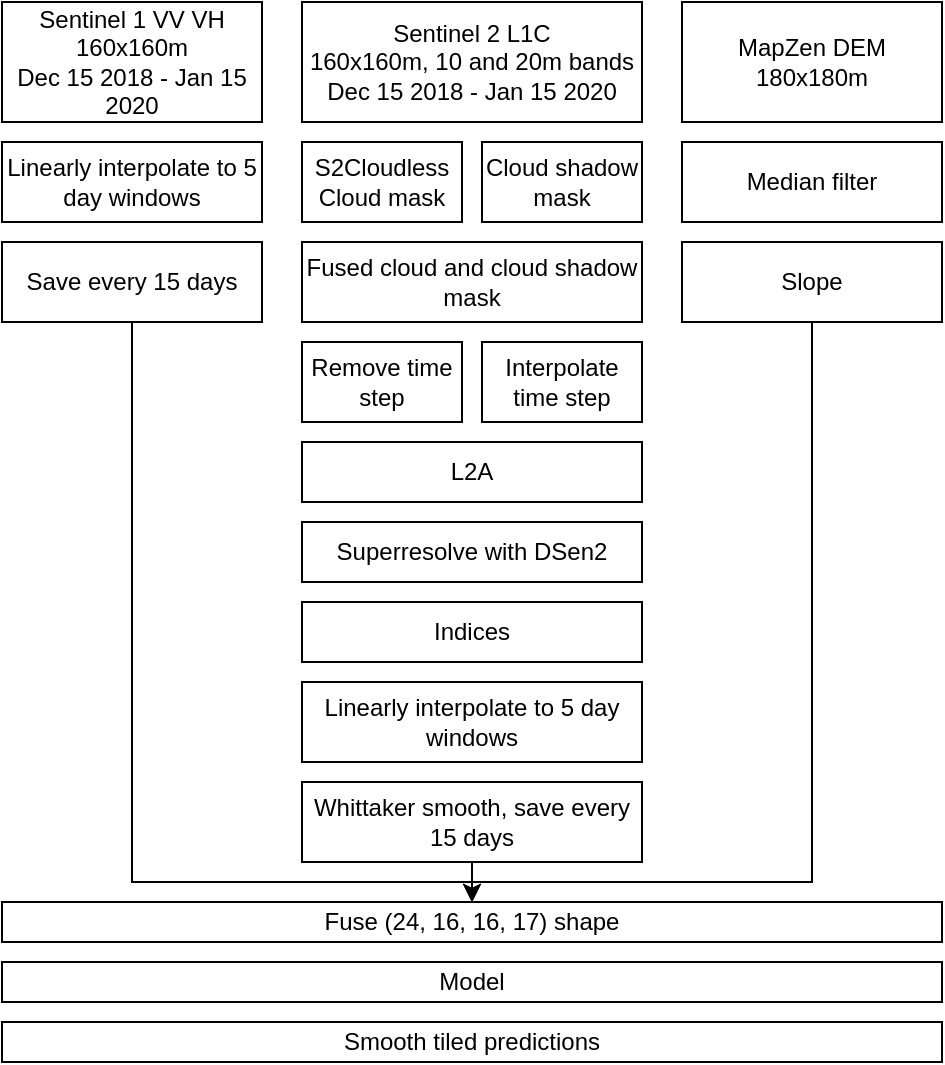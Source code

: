 <mxfile version="12.7.9" type="device"><diagram id="sdNEwPCTiclUuXAYYt-e" name="Page-1"><mxGraphModel dx="1351" dy="831" grid="1" gridSize="10" guides="1" tooltips="1" connect="1" arrows="1" fold="1" page="1" pageScale="1" pageWidth="850" pageHeight="1100" math="0" shadow="0"><root><mxCell id="0"/><mxCell id="1" parent="0"/><mxCell id="W5Zfrn7UNUQx3xhdW735-9" value="Sentinel 2 L1C&lt;br&gt;160x160m, 10 and 20m bands&lt;br&gt;Dec 15 2018 - Jan 15 2020" style="text;html=1;strokeColor=#000000;fillColor=none;align=center;verticalAlign=middle;whiteSpace=wrap;rounded=0;" vertex="1" parent="1"><mxGeometry x="340" y="80" width="170" height="60" as="geometry"/></mxCell><mxCell id="W5Zfrn7UNUQx3xhdW735-10" value="MapZen DEM&lt;br&gt;180x180m" style="text;html=1;strokeColor=#000000;fillColor=none;align=center;verticalAlign=middle;whiteSpace=wrap;rounded=0;" vertex="1" parent="1"><mxGeometry x="530" y="80" width="130" height="60" as="geometry"/></mxCell><mxCell id="W5Zfrn7UNUQx3xhdW735-11" value="Sentinel 1 VV VH&lt;br&gt;160x160m&lt;br&gt;Dec 15 2018 - Jan 15 2020" style="text;html=1;strokeColor=#000000;fillColor=none;align=center;verticalAlign=middle;whiteSpace=wrap;rounded=0;" vertex="1" parent="1"><mxGeometry x="190" y="80" width="130" height="60" as="geometry"/></mxCell><mxCell id="W5Zfrn7UNUQx3xhdW735-12" value="S2Cloudless Cloud mask" style="text;html=1;strokeColor=#000000;fillColor=none;align=center;verticalAlign=middle;whiteSpace=wrap;rounded=0;" vertex="1" parent="1"><mxGeometry x="340" y="150" width="80" height="40" as="geometry"/></mxCell><mxCell id="W5Zfrn7UNUQx3xhdW735-13" value="Cloud shadow mask" style="text;html=1;strokeColor=#000000;fillColor=none;align=center;verticalAlign=middle;whiteSpace=wrap;rounded=0;" vertex="1" parent="1"><mxGeometry x="430" y="150" width="80" height="40" as="geometry"/></mxCell><mxCell id="W5Zfrn7UNUQx3xhdW735-14" value="Fused cloud and cloud shadow mask" style="text;html=1;strokeColor=#000000;fillColor=none;align=center;verticalAlign=middle;whiteSpace=wrap;rounded=0;" vertex="1" parent="1"><mxGeometry x="340" y="200" width="170" height="40" as="geometry"/></mxCell><mxCell id="W5Zfrn7UNUQx3xhdW735-15" value="Remove time step" style="text;html=1;strokeColor=#000000;fillColor=none;align=center;verticalAlign=middle;whiteSpace=wrap;rounded=0;" vertex="1" parent="1"><mxGeometry x="340" y="250" width="80" height="40" as="geometry"/></mxCell><mxCell id="W5Zfrn7UNUQx3xhdW735-16" value="Interpolate time step" style="text;html=1;strokeColor=#000000;fillColor=none;align=center;verticalAlign=middle;whiteSpace=wrap;rounded=0;" vertex="1" parent="1"><mxGeometry x="430" y="250" width="80" height="40" as="geometry"/></mxCell><mxCell id="W5Zfrn7UNUQx3xhdW735-17" value="L2A" style="text;html=1;strokeColor=#000000;fillColor=none;align=center;verticalAlign=middle;whiteSpace=wrap;rounded=0;" vertex="1" parent="1"><mxGeometry x="340" y="300" width="170" height="30" as="geometry"/></mxCell><mxCell id="W5Zfrn7UNUQx3xhdW735-18" value="Superresolve with DSen2" style="text;html=1;strokeColor=#000000;fillColor=none;align=center;verticalAlign=middle;whiteSpace=wrap;rounded=0;" vertex="1" parent="1"><mxGeometry x="340" y="340" width="170" height="30" as="geometry"/></mxCell><mxCell id="W5Zfrn7UNUQx3xhdW735-19" value="Indices" style="text;html=1;strokeColor=#000000;fillColor=none;align=center;verticalAlign=middle;whiteSpace=wrap;rounded=0;" vertex="1" parent="1"><mxGeometry x="340" y="380" width="170" height="30" as="geometry"/></mxCell><mxCell id="W5Zfrn7UNUQx3xhdW735-20" value="Linearly interpolate to 5 day windows&lt;span style=&quot;color: rgba(0 , 0 , 0 , 0) ; font-family: monospace ; font-size: 0px ; white-space: nowrap&quot;&gt;%3CmxGraphModel%3E%3Croot%3E%3CmxCell%20id%3D%220%22%2F%3E%3CmxCell%20id%3D%221%22%20parent%3D%220%22%2F%3E%3CmxCell%20id%3D%222%22%20value%3D%22Indices%22%20style%3D%22text%3Bhtml%3D1%3BstrokeColor%3D%23000000%3BfillColor%3Dnone%3Balign%3Dcenter%3BverticalAlign%3Dmiddle%3BwhiteSpace%3Dwrap%3Brounded%3D0%3B%22%20vertex%3D%221%22%20parent%3D%221%22%3E%3CmxGeometry%20x%3D%22340%22%20y%3D%22490%22%20width%3D%22170%22%20height%3D%2240%22%20as%3D%22geometry%22%2F%3E%3C%2FmxCell%3E%3C%2Froot%3E%3C%2FmxGraphModel%3E&lt;/span&gt;" style="text;html=1;strokeColor=#000000;fillColor=none;align=center;verticalAlign=middle;whiteSpace=wrap;rounded=0;" vertex="1" parent="1"><mxGeometry x="340" y="420" width="170" height="40" as="geometry"/></mxCell><mxCell id="W5Zfrn7UNUQx3xhdW735-33" style="edgeStyle=orthogonalEdgeStyle;rounded=0;orthogonalLoop=1;jettySize=auto;html=1;exitX=0.5;exitY=1;exitDx=0;exitDy=0;entryX=0.5;entryY=0;entryDx=0;entryDy=0;" edge="1" parent="1" source="W5Zfrn7UNUQx3xhdW735-21" target="W5Zfrn7UNUQx3xhdW735-26"><mxGeometry relative="1" as="geometry"/></mxCell><mxCell id="W5Zfrn7UNUQx3xhdW735-21" value="Whittaker smooth, save every 15 days" style="text;html=1;strokeColor=#000000;fillColor=none;align=center;verticalAlign=middle;whiteSpace=wrap;rounded=0;" vertex="1" parent="1"><mxGeometry x="340" y="470" width="170" height="40" as="geometry"/></mxCell><mxCell id="W5Zfrn7UNUQx3xhdW735-22" value="Linearly interpolate to 5 day windows&lt;span style=&quot;color: rgba(0 , 0 , 0 , 0) ; font-family: monospace ; font-size: 0px ; white-space: nowrap&quot;&gt;%3CmxGraphModel%3E%3Croot%3E%3CmxCell%20id%3D%220%22%2F%3E%3CmxCell%20id%3D%221%22%20parent%3D%220%22%2F%3E%3CmxCell%20id%3D%222%22%20value%3D%22Indices%22%20style%3D%22text%3Bhtml%3D1%3BstrokeColor%3D%23000000%3BfillColor%3Dnone%3Balign%3Dcenter%3BverticalAlign%3Dmiddle%3BwhiteSpace%3Dwrap%3Brounded%3D0%3B%22%20vertex%3D%221%22%20parent%3D%221%22%3E%3CmxGeometry%20x%3D%22340%22%20y%3D%22490%22%20width%3D%22170%22%20height%3D%2240%22%20as%3D%22geometry%22%2F%3E%3C%2FmxCell%3E%3C%2Froot%3E%3C%2FmxGraphModel%3E&lt;/span&gt;" style="text;html=1;strokeColor=#000000;fillColor=none;align=center;verticalAlign=middle;whiteSpace=wrap;rounded=0;" vertex="1" parent="1"><mxGeometry x="190" y="150" width="130" height="40" as="geometry"/></mxCell><mxCell id="W5Zfrn7UNUQx3xhdW735-34" style="edgeStyle=orthogonalEdgeStyle;rounded=0;orthogonalLoop=1;jettySize=auto;html=1;entryX=0.5;entryY=0;entryDx=0;entryDy=0;" edge="1" parent="1" source="W5Zfrn7UNUQx3xhdW735-23" target="W5Zfrn7UNUQx3xhdW735-26"><mxGeometry relative="1" as="geometry"><Array as="points"><mxPoint x="255" y="520"/><mxPoint x="425" y="520"/></Array></mxGeometry></mxCell><mxCell id="W5Zfrn7UNUQx3xhdW735-23" value="Save every 15 days" style="text;html=1;strokeColor=#000000;fillColor=none;align=center;verticalAlign=middle;whiteSpace=wrap;rounded=0;" vertex="1" parent="1"><mxGeometry x="190" y="200" width="130" height="40" as="geometry"/></mxCell><mxCell id="W5Zfrn7UNUQx3xhdW735-24" value="Median filter" style="text;html=1;strokeColor=#000000;fillColor=none;align=center;verticalAlign=middle;whiteSpace=wrap;rounded=0;" vertex="1" parent="1"><mxGeometry x="530" y="150" width="130" height="40" as="geometry"/></mxCell><mxCell id="W5Zfrn7UNUQx3xhdW735-31" style="edgeStyle=orthogonalEdgeStyle;rounded=0;orthogonalLoop=1;jettySize=auto;html=1;entryX=0.5;entryY=0;entryDx=0;entryDy=0;" edge="1" parent="1" source="W5Zfrn7UNUQx3xhdW735-25" target="W5Zfrn7UNUQx3xhdW735-26"><mxGeometry relative="1" as="geometry"><Array as="points"><mxPoint x="595" y="520"/><mxPoint x="425" y="520"/></Array></mxGeometry></mxCell><mxCell id="W5Zfrn7UNUQx3xhdW735-25" value="Slope" style="text;html=1;strokeColor=#000000;fillColor=none;align=center;verticalAlign=middle;whiteSpace=wrap;rounded=0;" vertex="1" parent="1"><mxGeometry x="530" y="200" width="130" height="40" as="geometry"/></mxCell><mxCell id="W5Zfrn7UNUQx3xhdW735-26" value="Fuse (24, 16, 16, 17) shape" style="rounded=0;whiteSpace=wrap;html=1;strokeColor=#000000;" vertex="1" parent="1"><mxGeometry x="190" y="530" width="470" height="20" as="geometry"/></mxCell><mxCell id="W5Zfrn7UNUQx3xhdW735-27" value="Model" style="rounded=0;whiteSpace=wrap;html=1;strokeColor=#000000;" vertex="1" parent="1"><mxGeometry x="190" y="560" width="470" height="20" as="geometry"/></mxCell><mxCell id="W5Zfrn7UNUQx3xhdW735-28" value="Smooth tiled predictions" style="rounded=0;whiteSpace=wrap;html=1;strokeColor=#000000;" vertex="1" parent="1"><mxGeometry x="190" y="590" width="470" height="20" as="geometry"/></mxCell></root></mxGraphModel></diagram></mxfile>
